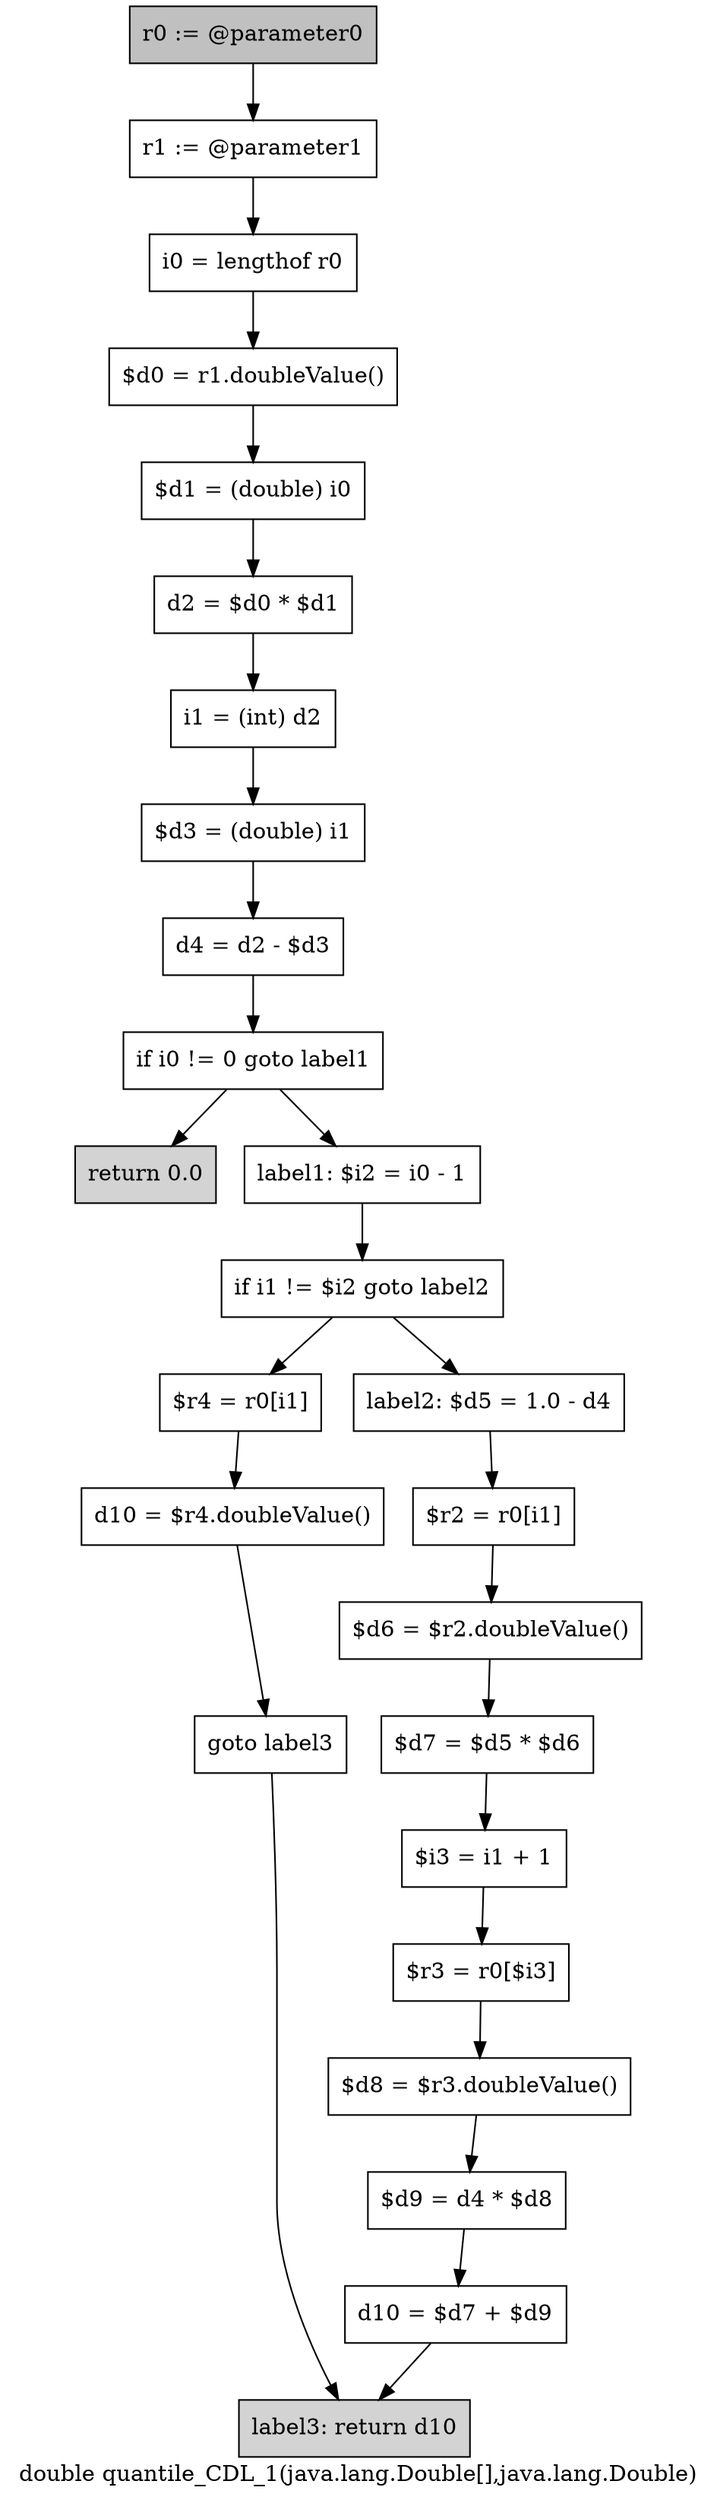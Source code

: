 digraph "double quantile_CDL_1(java.lang.Double[],java.lang.Double)" {
    label="double quantile_CDL_1(java.lang.Double[],java.lang.Double)";
    node [shape=box];
    "0" [style=filled,fillcolor=gray,label="r0 := @parameter0",];
    "1" [label="r1 := @parameter1",];
    "0"->"1";
    "2" [label="i0 = lengthof r0",];
    "1"->"2";
    "3" [label="$d0 = r1.doubleValue()",];
    "2"->"3";
    "4" [label="$d1 = (double) i0",];
    "3"->"4";
    "5" [label="d2 = $d0 * $d1",];
    "4"->"5";
    "6" [label="i1 = (int) d2",];
    "5"->"6";
    "7" [label="$d3 = (double) i1",];
    "6"->"7";
    "8" [label="d4 = d2 - $d3",];
    "7"->"8";
    "9" [label="if i0 != 0 goto label1",];
    "8"->"9";
    "10" [style=filled,fillcolor=lightgray,label="return 0.0",];
    "9"->"10";
    "11" [label="label1: $i2 = i0 - 1",];
    "9"->"11";
    "12" [label="if i1 != $i2 goto label2",];
    "11"->"12";
    "13" [label="$r4 = r0[i1]",];
    "12"->"13";
    "16" [label="label2: $d5 = 1.0 - d4",];
    "12"->"16";
    "14" [label="d10 = $r4.doubleValue()",];
    "13"->"14";
    "15" [label="goto label3",];
    "14"->"15";
    "25" [style=filled,fillcolor=lightgray,label="label3: return d10",];
    "15"->"25";
    "17" [label="$r2 = r0[i1]",];
    "16"->"17";
    "18" [label="$d6 = $r2.doubleValue()",];
    "17"->"18";
    "19" [label="$d7 = $d5 * $d6",];
    "18"->"19";
    "20" [label="$i3 = i1 + 1",];
    "19"->"20";
    "21" [label="$r3 = r0[$i3]",];
    "20"->"21";
    "22" [label="$d8 = $r3.doubleValue()",];
    "21"->"22";
    "23" [label="$d9 = d4 * $d8",];
    "22"->"23";
    "24" [label="d10 = $d7 + $d9",];
    "23"->"24";
    "24"->"25";
}
